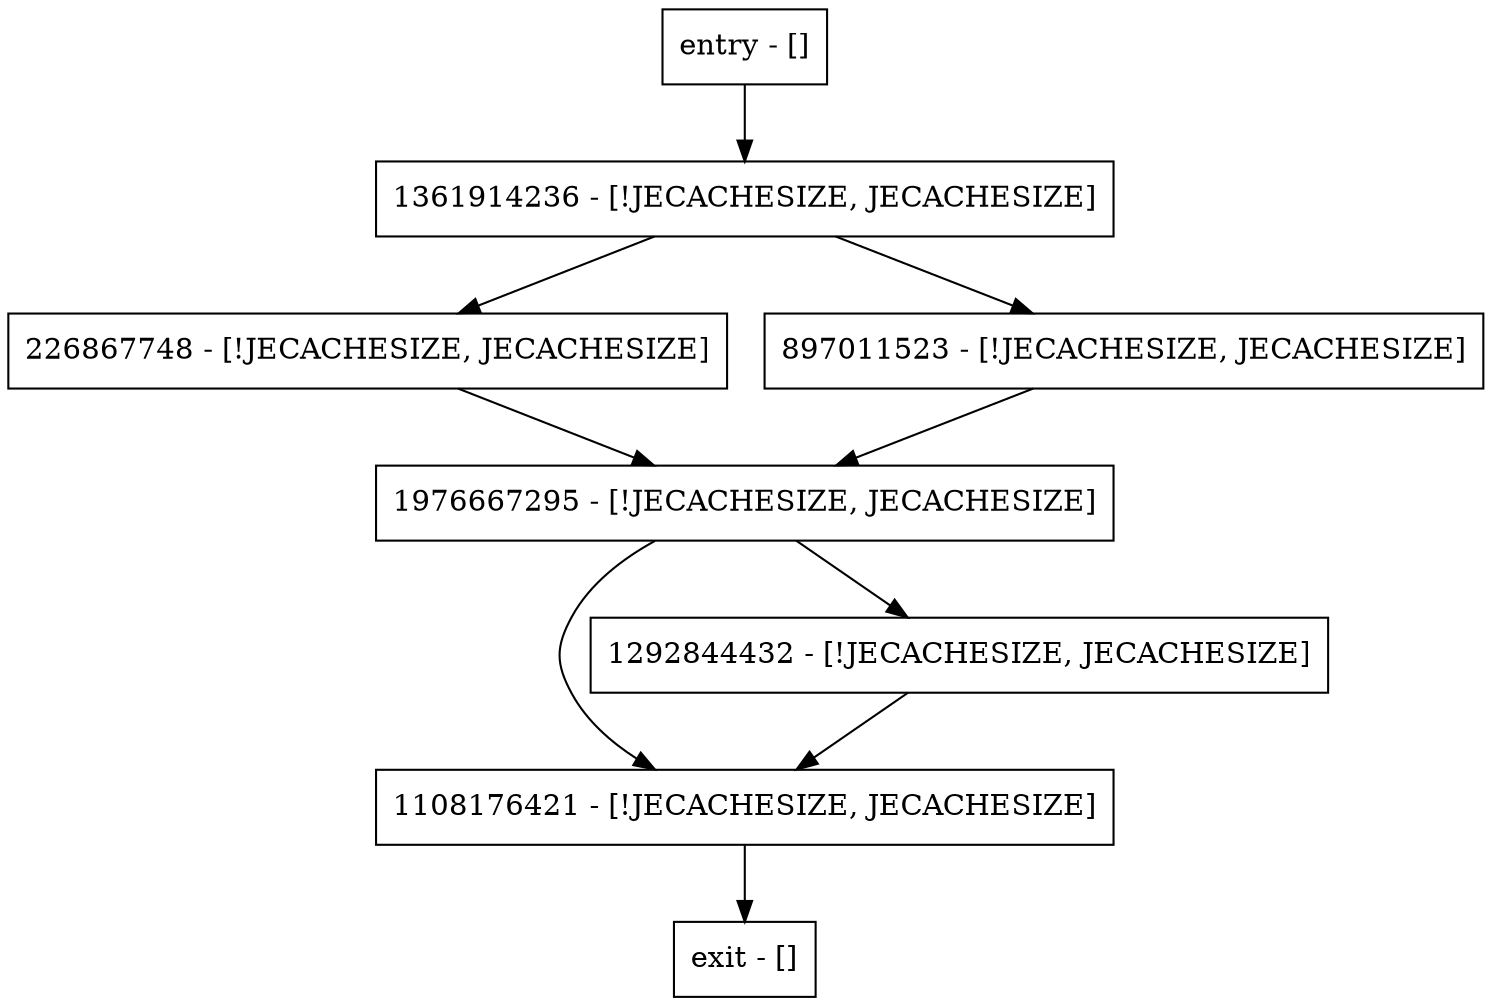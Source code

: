 digraph <init> {
node [shape=record];
1108176421 [label="1108176421 - [!JECACHESIZE, JECACHESIZE]"];
entry [label="entry - []"];
exit [label="exit - []"];
226867748 [label="226867748 - [!JECACHESIZE, JECACHESIZE]"];
1361914236 [label="1361914236 - [!JECACHESIZE, JECACHESIZE]"];
897011523 [label="897011523 - [!JECACHESIZE, JECACHESIZE]"];
1976667295 [label="1976667295 - [!JECACHESIZE, JECACHESIZE]"];
1292844432 [label="1292844432 - [!JECACHESIZE, JECACHESIZE]"];
entry;
exit;
1108176421 -> exit;
entry -> 1361914236;
226867748 -> 1976667295;
1361914236 -> 226867748;
1361914236 -> 897011523;
897011523 -> 1976667295;
1976667295 -> 1108176421;
1976667295 -> 1292844432;
1292844432 -> 1108176421;
}
